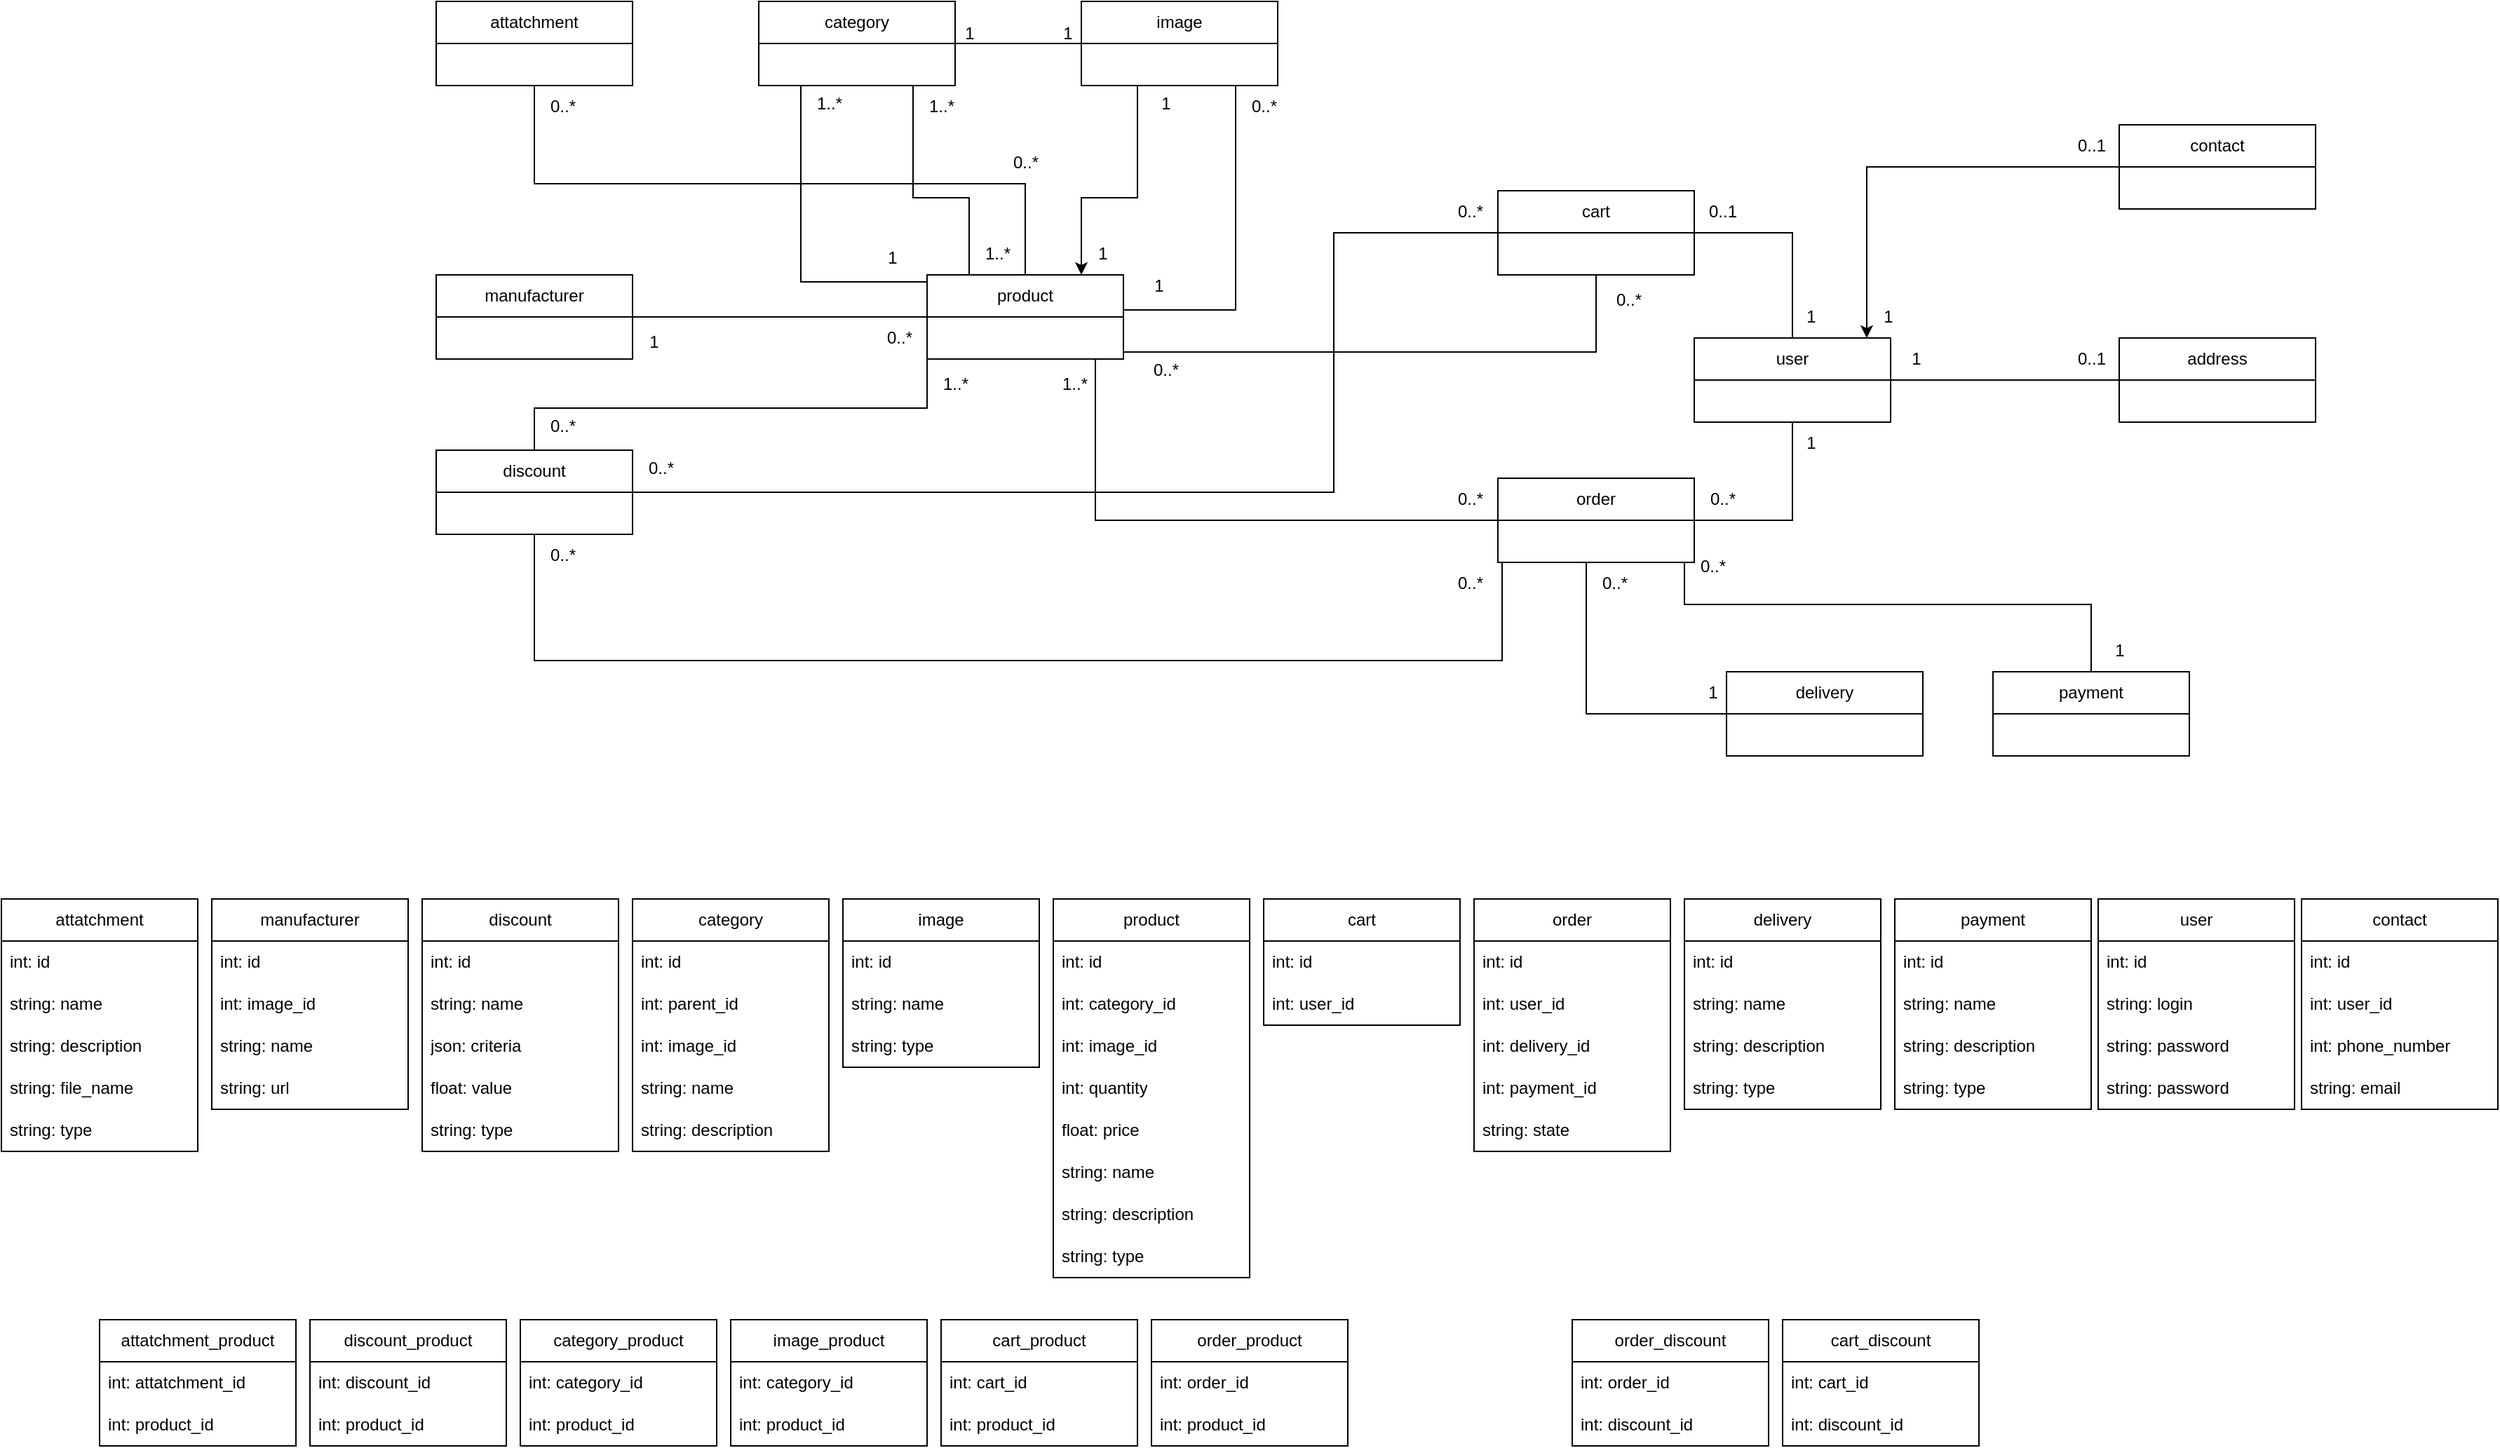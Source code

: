 <mxfile version="24.0.4" type="device">
  <diagram name="Strona-1" id="2rDyif7kh0O89ZPqOWug">
    <mxGraphModel dx="2261" dy="746" grid="1" gridSize="10" guides="1" tooltips="1" connect="1" arrows="1" fold="1" page="1" pageScale="1" pageWidth="827" pageHeight="1169" math="0" shadow="0">
      <root>
        <mxCell id="0" />
        <mxCell id="1" parent="0" />
        <mxCell id="3zaaYqfsOkVV8mcNqWVF-64" style="edgeStyle=orthogonalEdgeStyle;rounded=0;orthogonalLoop=1;jettySize=auto;html=1;endArrow=none;endFill=0;" parent="1" source="Tz7ebx2pqh4jXq6DXC5O-2" target="3zaaYqfsOkVV8mcNqWVF-36" edge="1">
          <mxGeometry relative="1" as="geometry">
            <Array as="points">
              <mxPoint x="617" y="310" />
            </Array>
          </mxGeometry>
        </mxCell>
        <mxCell id="3zaaYqfsOkVV8mcNqWVF-65" style="edgeStyle=orthogonalEdgeStyle;rounded=0;orthogonalLoop=1;jettySize=auto;html=1;endArrow=none;endFill=0;" parent="1" source="Tz7ebx2pqh4jXq6DXC5O-2" target="3zaaYqfsOkVV8mcNqWVF-43" edge="1">
          <mxGeometry relative="1" as="geometry">
            <Array as="points">
              <mxPoint x="260" y="430" />
            </Array>
          </mxGeometry>
        </mxCell>
        <mxCell id="3zaaYqfsOkVV8mcNqWVF-183" style="edgeStyle=orthogonalEdgeStyle;rounded=0;orthogonalLoop=1;jettySize=auto;html=1;endArrow=none;endFill=0;" parent="1" source="Tz7ebx2pqh4jXq6DXC5O-2" target="3zaaYqfsOkVV8mcNqWVF-182" edge="1">
          <mxGeometry relative="1" as="geometry">
            <Array as="points">
              <mxPoint x="210" y="190" />
              <mxPoint x="-140" y="190" />
            </Array>
          </mxGeometry>
        </mxCell>
        <mxCell id="Tz7ebx2pqh4jXq6DXC5O-2" value="product" style="swimlane;fontStyle=0;childLayout=stackLayout;horizontal=1;startSize=30;horizontalStack=0;resizeParent=1;resizeParentMax=0;resizeLast=0;collapsible=1;marginBottom=0;whiteSpace=wrap;html=1;" parent="1" vertex="1">
          <mxGeometry x="140" y="255" width="140" height="60" as="geometry" />
        </mxCell>
        <mxCell id="3zaaYqfsOkVV8mcNqWVF-31" value="user" style="swimlane;fontStyle=0;childLayout=stackLayout;horizontal=1;startSize=30;horizontalStack=0;resizeParent=1;resizeParentMax=0;resizeLast=0;collapsible=1;marginBottom=0;whiteSpace=wrap;html=1;" parent="1" vertex="1">
          <mxGeometry x="687" y="300" width="140" height="60" as="geometry" />
        </mxCell>
        <mxCell id="3zaaYqfsOkVV8mcNqWVF-59" style="edgeStyle=orthogonalEdgeStyle;rounded=0;orthogonalLoop=1;jettySize=auto;html=1;endArrow=none;endFill=0;" parent="1" source="3zaaYqfsOkVV8mcNqWVF-36" target="3zaaYqfsOkVV8mcNqWVF-31" edge="1">
          <mxGeometry relative="1" as="geometry">
            <Array as="points">
              <mxPoint x="757" y="225" />
            </Array>
          </mxGeometry>
        </mxCell>
        <mxCell id="3zaaYqfsOkVV8mcNqWVF-36" value="cart" style="swimlane;fontStyle=0;childLayout=stackLayout;horizontal=1;startSize=30;horizontalStack=0;resizeParent=1;resizeParentMax=0;resizeLast=0;collapsible=1;marginBottom=0;whiteSpace=wrap;html=1;" parent="1" vertex="1">
          <mxGeometry x="547" y="195" width="140" height="60" as="geometry" />
        </mxCell>
        <mxCell id="3zaaYqfsOkVV8mcNqWVF-60" style="edgeStyle=orthogonalEdgeStyle;rounded=0;orthogonalLoop=1;jettySize=auto;html=1;endArrow=none;endFill=0;" parent="1" source="3zaaYqfsOkVV8mcNqWVF-43" target="3zaaYqfsOkVV8mcNqWVF-31" edge="1">
          <mxGeometry relative="1" as="geometry">
            <Array as="points">
              <mxPoint x="757" y="430" />
            </Array>
          </mxGeometry>
        </mxCell>
        <mxCell id="3zaaYqfsOkVV8mcNqWVF-43" value="order" style="swimlane;fontStyle=0;childLayout=stackLayout;horizontal=1;startSize=30;horizontalStack=0;resizeParent=1;resizeParentMax=0;resizeLast=0;collapsible=1;marginBottom=0;whiteSpace=wrap;html=1;" parent="1" vertex="1">
          <mxGeometry x="547" y="400" width="140" height="60" as="geometry" />
        </mxCell>
        <mxCell id="3zaaYqfsOkVV8mcNqWVF-66" style="edgeStyle=orthogonalEdgeStyle;rounded=0;orthogonalLoop=1;jettySize=auto;html=1;startArrow=none;startFill=0;endArrow=none;endFill=0;" parent="1" edge="1">
          <mxGeometry relative="1" as="geometry">
            <mxPoint x="-140" y="380" as="sourcePoint" />
            <mxPoint x="140" y="315" as="targetPoint" />
            <Array as="points">
              <mxPoint x="-140" y="350" />
              <mxPoint x="140" y="350" />
            </Array>
          </mxGeometry>
        </mxCell>
        <mxCell id="Q-C9CF4PD0qFSUP34WsB-64" style="edgeStyle=orthogonalEdgeStyle;rounded=0;orthogonalLoop=1;jettySize=auto;html=1;endArrow=none;endFill=0;" edge="1" parent="1" source="3zaaYqfsOkVV8mcNqWVF-45" target="3zaaYqfsOkVV8mcNqWVF-36">
          <mxGeometry relative="1" as="geometry">
            <Array as="points">
              <mxPoint x="430" y="410" />
              <mxPoint x="430" y="225" />
            </Array>
          </mxGeometry>
        </mxCell>
        <mxCell id="Q-C9CF4PD0qFSUP34WsB-65" style="edgeStyle=orthogonalEdgeStyle;rounded=0;orthogonalLoop=1;jettySize=auto;html=1;endArrow=none;endFill=0;" edge="1" parent="1" source="3zaaYqfsOkVV8mcNqWVF-45" target="3zaaYqfsOkVV8mcNqWVF-43">
          <mxGeometry relative="1" as="geometry">
            <Array as="points">
              <mxPoint x="-140" y="530" />
              <mxPoint x="550" y="530" />
            </Array>
          </mxGeometry>
        </mxCell>
        <mxCell id="3zaaYqfsOkVV8mcNqWVF-45" value="discount" style="swimlane;fontStyle=0;childLayout=stackLayout;horizontal=1;startSize=30;horizontalStack=0;resizeParent=1;resizeParentMax=0;resizeLast=0;collapsible=1;marginBottom=0;whiteSpace=wrap;html=1;" parent="1" vertex="1">
          <mxGeometry x="-210" y="380" width="140" height="60" as="geometry" />
        </mxCell>
        <mxCell id="3zaaYqfsOkVV8mcNqWVF-61" style="edgeStyle=orthogonalEdgeStyle;rounded=0;orthogonalLoop=1;jettySize=auto;html=1;endArrow=none;endFill=0;" parent="1" source="3zaaYqfsOkVV8mcNqWVF-47" target="Tz7ebx2pqh4jXq6DXC5O-2" edge="1">
          <mxGeometry relative="1" as="geometry">
            <Array as="points">
              <mxPoint x="130" y="200" />
              <mxPoint x="170" y="200" />
            </Array>
          </mxGeometry>
        </mxCell>
        <mxCell id="3zaaYqfsOkVV8mcNqWVF-82" style="edgeStyle=orthogonalEdgeStyle;rounded=0;orthogonalLoop=1;jettySize=auto;html=1;endArrow=none;endFill=0;" parent="1" source="3zaaYqfsOkVV8mcNqWVF-47" target="Tz7ebx2pqh4jXq6DXC5O-2" edge="1">
          <mxGeometry relative="1" as="geometry">
            <Array as="points">
              <mxPoint x="50" y="260" />
            </Array>
          </mxGeometry>
        </mxCell>
        <mxCell id="3zaaYqfsOkVV8mcNqWVF-47" value="category" style="swimlane;fontStyle=0;childLayout=stackLayout;horizontal=1;startSize=30;horizontalStack=0;resizeParent=1;resizeParentMax=0;resizeLast=0;collapsible=1;marginBottom=0;whiteSpace=wrap;html=1;" parent="1" vertex="1">
          <mxGeometry x="20" y="60" width="140" height="60" as="geometry" />
        </mxCell>
        <mxCell id="3zaaYqfsOkVV8mcNqWVF-62" style="edgeStyle=orthogonalEdgeStyle;rounded=0;orthogonalLoop=1;jettySize=auto;html=1;endArrow=none;endFill=0;" parent="1" source="3zaaYqfsOkVV8mcNqWVF-49" target="3zaaYqfsOkVV8mcNqWVF-47" edge="1">
          <mxGeometry relative="1" as="geometry" />
        </mxCell>
        <mxCell id="3zaaYqfsOkVV8mcNqWVF-63" style="edgeStyle=orthogonalEdgeStyle;rounded=0;orthogonalLoop=1;jettySize=auto;html=1;endArrow=none;endFill=0;" parent="1" source="3zaaYqfsOkVV8mcNqWVF-49" target="Tz7ebx2pqh4jXq6DXC5O-2" edge="1">
          <mxGeometry relative="1" as="geometry">
            <Array as="points">
              <mxPoint x="360" y="280" />
            </Array>
          </mxGeometry>
        </mxCell>
        <mxCell id="3zaaYqfsOkVV8mcNqWVF-86" style="edgeStyle=orthogonalEdgeStyle;rounded=0;orthogonalLoop=1;jettySize=auto;html=1;" parent="1" source="3zaaYqfsOkVV8mcNqWVF-49" target="Tz7ebx2pqh4jXq6DXC5O-2" edge="1">
          <mxGeometry relative="1" as="geometry">
            <Array as="points">
              <mxPoint x="290" y="200" />
              <mxPoint x="250" y="200" />
            </Array>
          </mxGeometry>
        </mxCell>
        <mxCell id="3zaaYqfsOkVV8mcNqWVF-49" value="image" style="swimlane;fontStyle=0;childLayout=stackLayout;horizontal=1;startSize=30;horizontalStack=0;resizeParent=1;resizeParentMax=0;resizeLast=0;collapsible=1;marginBottom=0;whiteSpace=wrap;html=1;" parent="1" vertex="1">
          <mxGeometry x="250" y="60" width="140" height="60" as="geometry" />
        </mxCell>
        <mxCell id="3zaaYqfsOkVV8mcNqWVF-67" value="1" style="text;html=1;align=center;verticalAlign=middle;resizable=0;points=[];autosize=1;strokeColor=none;fillColor=none;" parent="1" vertex="1">
          <mxGeometry x="225" y="68" width="30" height="30" as="geometry" />
        </mxCell>
        <mxCell id="3zaaYqfsOkVV8mcNqWVF-68" value="1" style="text;html=1;align=center;verticalAlign=middle;resizable=0;points=[];autosize=1;strokeColor=none;fillColor=none;" parent="1" vertex="1">
          <mxGeometry x="155" y="68" width="30" height="30" as="geometry" />
        </mxCell>
        <mxCell id="3zaaYqfsOkVV8mcNqWVF-69" value="1..*" style="text;html=1;align=center;verticalAlign=middle;resizable=0;points=[];autosize=1;strokeColor=none;fillColor=none;" parent="1" vertex="1">
          <mxGeometry x="130" y="120" width="40" height="30" as="geometry" />
        </mxCell>
        <mxCell id="3zaaYqfsOkVV8mcNqWVF-71" value="0..*" style="text;html=1;align=center;verticalAlign=middle;resizable=0;points=[];autosize=1;strokeColor=none;fillColor=none;" parent="1" vertex="1">
          <mxGeometry x="360" y="120" width="40" height="30" as="geometry" />
        </mxCell>
        <mxCell id="3zaaYqfsOkVV8mcNqWVF-73" value="0..*" style="text;html=1;align=center;verticalAlign=middle;resizable=0;points=[];autosize=1;strokeColor=none;fillColor=none;" parent="1" vertex="1">
          <mxGeometry x="-140" y="348" width="40" height="30" as="geometry" />
        </mxCell>
        <mxCell id="3zaaYqfsOkVV8mcNqWVF-75" value="0..1" style="text;html=1;align=center;verticalAlign=middle;resizable=0;points=[];autosize=1;strokeColor=none;fillColor=none;" parent="1" vertex="1">
          <mxGeometry x="687" y="195" width="40" height="30" as="geometry" />
        </mxCell>
        <mxCell id="3zaaYqfsOkVV8mcNqWVF-76" value="1" style="text;html=1;align=center;verticalAlign=middle;resizable=0;points=[];autosize=1;strokeColor=none;fillColor=none;" parent="1" vertex="1">
          <mxGeometry x="755" y="270" width="30" height="30" as="geometry" />
        </mxCell>
        <mxCell id="3zaaYqfsOkVV8mcNqWVF-77" value="0..*" style="text;html=1;align=center;verticalAlign=middle;resizable=0;points=[];autosize=1;strokeColor=none;fillColor=none;" parent="1" vertex="1">
          <mxGeometry x="687" y="400" width="40" height="30" as="geometry" />
        </mxCell>
        <mxCell id="3zaaYqfsOkVV8mcNqWVF-78" value="1" style="text;html=1;align=center;verticalAlign=middle;resizable=0;points=[];autosize=1;strokeColor=none;fillColor=none;" parent="1" vertex="1">
          <mxGeometry x="755" y="360" width="30" height="30" as="geometry" />
        </mxCell>
        <mxCell id="3zaaYqfsOkVV8mcNqWVF-80" value="1..*" style="text;html=1;align=center;verticalAlign=middle;resizable=0;points=[];autosize=1;strokeColor=none;fillColor=none;" parent="1" vertex="1">
          <mxGeometry x="140" y="318" width="40" height="30" as="geometry" />
        </mxCell>
        <mxCell id="3zaaYqfsOkVV8mcNqWVF-83" value="1..*" style="text;html=1;align=center;verticalAlign=middle;resizable=0;points=[];autosize=1;strokeColor=none;fillColor=none;" parent="1" vertex="1">
          <mxGeometry x="170" y="225" width="40" height="30" as="geometry" />
        </mxCell>
        <mxCell id="3zaaYqfsOkVV8mcNqWVF-84" value="1..*" style="text;html=1;align=center;verticalAlign=middle;resizable=0;points=[];autosize=1;strokeColor=none;fillColor=none;" parent="1" vertex="1">
          <mxGeometry x="50" y="118" width="40" height="30" as="geometry" />
        </mxCell>
        <mxCell id="3zaaYqfsOkVV8mcNqWVF-85" value="1" style="text;html=1;align=center;verticalAlign=middle;resizable=0;points=[];autosize=1;strokeColor=none;fillColor=none;" parent="1" vertex="1">
          <mxGeometry x="100" y="228" width="30" height="30" as="geometry" />
        </mxCell>
        <mxCell id="3zaaYqfsOkVV8mcNqWVF-87" value="1" style="text;html=1;align=center;verticalAlign=middle;resizable=0;points=[];autosize=1;strokeColor=none;fillColor=none;" parent="1" vertex="1">
          <mxGeometry x="250" y="225" width="30" height="30" as="geometry" />
        </mxCell>
        <mxCell id="3zaaYqfsOkVV8mcNqWVF-88" value="1" style="text;html=1;align=center;verticalAlign=middle;resizable=0;points=[];autosize=1;strokeColor=none;fillColor=none;" parent="1" vertex="1">
          <mxGeometry x="295" y="118" width="30" height="30" as="geometry" />
        </mxCell>
        <mxCell id="3zaaYqfsOkVV8mcNqWVF-89" value="1" style="text;html=1;align=center;verticalAlign=middle;resizable=0;points=[];autosize=1;strokeColor=none;fillColor=none;" parent="1" vertex="1">
          <mxGeometry x="290" y="248" width="30" height="30" as="geometry" />
        </mxCell>
        <mxCell id="3zaaYqfsOkVV8mcNqWVF-95" style="edgeStyle=orthogonalEdgeStyle;rounded=0;orthogonalLoop=1;jettySize=auto;html=1;endArrow=none;endFill=0;" parent="1" source="3zaaYqfsOkVV8mcNqWVF-94" target="Tz7ebx2pqh4jXq6DXC5O-2" edge="1">
          <mxGeometry relative="1" as="geometry" />
        </mxCell>
        <mxCell id="3zaaYqfsOkVV8mcNqWVF-94" value="manufacturer" style="swimlane;fontStyle=0;childLayout=stackLayout;horizontal=1;startSize=30;horizontalStack=0;resizeParent=1;resizeParentMax=0;resizeLast=0;collapsible=1;marginBottom=0;whiteSpace=wrap;html=1;" parent="1" vertex="1">
          <mxGeometry x="-210" y="255" width="140" height="60" as="geometry" />
        </mxCell>
        <mxCell id="3zaaYqfsOkVV8mcNqWVF-96" value="1" style="text;html=1;align=center;verticalAlign=middle;resizable=0;points=[];autosize=1;strokeColor=none;fillColor=none;" parent="1" vertex="1">
          <mxGeometry x="-70" y="288" width="30" height="30" as="geometry" />
        </mxCell>
        <mxCell id="3zaaYqfsOkVV8mcNqWVF-97" value="0..*" style="text;html=1;align=center;verticalAlign=middle;resizable=0;points=[];autosize=1;strokeColor=none;fillColor=none;" parent="1" vertex="1">
          <mxGeometry x="100" y="285" width="40" height="30" as="geometry" />
        </mxCell>
        <mxCell id="3zaaYqfsOkVV8mcNqWVF-100" style="edgeStyle=orthogonalEdgeStyle;rounded=0;orthogonalLoop=1;jettySize=auto;html=1;endArrow=none;endFill=0;" parent="1" source="3zaaYqfsOkVV8mcNqWVF-99" target="3zaaYqfsOkVV8mcNqWVF-31" edge="1">
          <mxGeometry relative="1" as="geometry" />
        </mxCell>
        <mxCell id="3zaaYqfsOkVV8mcNqWVF-99" value="address" style="swimlane;fontStyle=0;childLayout=stackLayout;horizontal=1;startSize=30;horizontalStack=0;resizeParent=1;resizeParentMax=0;resizeLast=0;collapsible=1;marginBottom=0;whiteSpace=wrap;html=1;" parent="1" vertex="1">
          <mxGeometry x="990" y="300" width="140" height="60" as="geometry" />
        </mxCell>
        <mxCell id="3zaaYqfsOkVV8mcNqWVF-101" value="1" style="text;html=1;align=center;verticalAlign=middle;resizable=0;points=[];autosize=1;strokeColor=none;fillColor=none;" parent="1" vertex="1">
          <mxGeometry x="830" y="300" width="30" height="30" as="geometry" />
        </mxCell>
        <mxCell id="3zaaYqfsOkVV8mcNqWVF-102" value="0..1" style="text;html=1;align=center;verticalAlign=middle;resizable=0;points=[];autosize=1;strokeColor=none;fillColor=none;" parent="1" vertex="1">
          <mxGeometry x="950" y="300" width="40" height="30" as="geometry" />
        </mxCell>
        <mxCell id="3zaaYqfsOkVV8mcNqWVF-103" value="1..*" style="text;html=1;align=center;verticalAlign=middle;resizable=0;points=[];autosize=1;strokeColor=none;fillColor=none;" parent="1" vertex="1">
          <mxGeometry x="225" y="318" width="40" height="30" as="geometry" />
        </mxCell>
        <mxCell id="3zaaYqfsOkVV8mcNqWVF-104" value="0..*" style="text;html=1;align=center;verticalAlign=middle;resizable=0;points=[];autosize=1;strokeColor=none;fillColor=none;" parent="1" vertex="1">
          <mxGeometry x="507" y="400" width="40" height="30" as="geometry" />
        </mxCell>
        <mxCell id="3zaaYqfsOkVV8mcNqWVF-105" value="0..*" style="text;html=1;align=center;verticalAlign=middle;resizable=0;points=[];autosize=1;strokeColor=none;fillColor=none;" parent="1" vertex="1">
          <mxGeometry x="620" y="258" width="40" height="30" as="geometry" />
        </mxCell>
        <mxCell id="3zaaYqfsOkVV8mcNqWVF-106" value="0..*" style="text;html=1;align=center;verticalAlign=middle;resizable=0;points=[];autosize=1;strokeColor=none;fillColor=none;" parent="1" vertex="1">
          <mxGeometry x="290" y="308" width="40" height="30" as="geometry" />
        </mxCell>
        <mxCell id="3zaaYqfsOkVV8mcNqWVF-109" style="edgeStyle=orthogonalEdgeStyle;rounded=0;orthogonalLoop=1;jettySize=auto;html=1;" parent="1" source="3zaaYqfsOkVV8mcNqWVF-108" target="3zaaYqfsOkVV8mcNqWVF-31" edge="1">
          <mxGeometry relative="1" as="geometry">
            <Array as="points">
              <mxPoint x="810" y="178" />
            </Array>
          </mxGeometry>
        </mxCell>
        <mxCell id="3zaaYqfsOkVV8mcNqWVF-108" value="contact" style="swimlane;fontStyle=0;childLayout=stackLayout;horizontal=1;startSize=30;horizontalStack=0;resizeParent=1;resizeParentMax=0;resizeLast=0;collapsible=1;marginBottom=0;whiteSpace=wrap;html=1;" parent="1" vertex="1">
          <mxGeometry x="990" y="148" width="140" height="60" as="geometry" />
        </mxCell>
        <mxCell id="3zaaYqfsOkVV8mcNqWVF-110" value="0..1" style="text;html=1;align=center;verticalAlign=middle;resizable=0;points=[];autosize=1;strokeColor=none;fillColor=none;" parent="1" vertex="1">
          <mxGeometry x="950" y="148" width="40" height="30" as="geometry" />
        </mxCell>
        <mxCell id="3zaaYqfsOkVV8mcNqWVF-111" value="1" style="text;html=1;align=center;verticalAlign=middle;resizable=0;points=[];autosize=1;strokeColor=none;fillColor=none;" parent="1" vertex="1">
          <mxGeometry x="810" y="270" width="30" height="30" as="geometry" />
        </mxCell>
        <mxCell id="3zaaYqfsOkVV8mcNqWVF-131" value="discount" style="swimlane;fontStyle=0;childLayout=stackLayout;horizontal=1;startSize=30;horizontalStack=0;resizeParent=1;resizeParentMax=0;resizeLast=0;collapsible=1;marginBottom=0;whiteSpace=wrap;html=1;" parent="1" vertex="1">
          <mxGeometry x="-220" y="700" width="140" height="180" as="geometry" />
        </mxCell>
        <mxCell id="3zaaYqfsOkVV8mcNqWVF-128" value="int: id" style="text;strokeColor=none;fillColor=none;align=left;verticalAlign=middle;spacingLeft=4;spacingRight=4;overflow=hidden;points=[[0,0.5],[1,0.5]];portConstraint=eastwest;rotatable=0;whiteSpace=wrap;html=1;" parent="3zaaYqfsOkVV8mcNqWVF-131" vertex="1">
          <mxGeometry y="30" width="140" height="30" as="geometry" />
        </mxCell>
        <mxCell id="3zaaYqfsOkVV8mcNqWVF-129" value="string: name" style="text;strokeColor=none;fillColor=none;align=left;verticalAlign=middle;spacingLeft=4;spacingRight=4;overflow=hidden;points=[[0,0.5],[1,0.5]];portConstraint=eastwest;rotatable=0;whiteSpace=wrap;html=1;" parent="3zaaYqfsOkVV8mcNqWVF-131" vertex="1">
          <mxGeometry y="60" width="140" height="30" as="geometry" />
        </mxCell>
        <mxCell id="3zaaYqfsOkVV8mcNqWVF-133" value="json: criteria" style="text;strokeColor=none;fillColor=none;align=left;verticalAlign=middle;spacingLeft=4;spacingRight=4;overflow=hidden;points=[[0,0.5],[1,0.5]];portConstraint=eastwest;rotatable=0;whiteSpace=wrap;html=1;" parent="3zaaYqfsOkVV8mcNqWVF-131" vertex="1">
          <mxGeometry y="90" width="140" height="30" as="geometry" />
        </mxCell>
        <mxCell id="3zaaYqfsOkVV8mcNqWVF-134" value="float: value" style="text;strokeColor=none;fillColor=none;align=left;verticalAlign=middle;spacingLeft=4;spacingRight=4;overflow=hidden;points=[[0,0.5],[1,0.5]];portConstraint=eastwest;rotatable=0;whiteSpace=wrap;html=1;" parent="3zaaYqfsOkVV8mcNqWVF-131" vertex="1">
          <mxGeometry y="120" width="140" height="30" as="geometry" />
        </mxCell>
        <mxCell id="3zaaYqfsOkVV8mcNqWVF-132" value="string: type" style="text;strokeColor=none;fillColor=none;align=left;verticalAlign=middle;spacingLeft=4;spacingRight=4;overflow=hidden;points=[[0,0.5],[1,0.5]];portConstraint=eastwest;rotatable=0;whiteSpace=wrap;html=1;" parent="3zaaYqfsOkVV8mcNqWVF-131" vertex="1">
          <mxGeometry y="150" width="140" height="30" as="geometry" />
        </mxCell>
        <mxCell id="3zaaYqfsOkVV8mcNqWVF-135" value="manufacturer" style="swimlane;fontStyle=0;childLayout=stackLayout;horizontal=1;startSize=30;horizontalStack=0;resizeParent=1;resizeParentMax=0;resizeLast=0;collapsible=1;marginBottom=0;whiteSpace=wrap;html=1;" parent="1" vertex="1">
          <mxGeometry x="-370" y="700" width="140" height="150" as="geometry" />
        </mxCell>
        <mxCell id="3zaaYqfsOkVV8mcNqWVF-136" value="int: id" style="text;strokeColor=none;fillColor=none;align=left;verticalAlign=middle;spacingLeft=4;spacingRight=4;overflow=hidden;points=[[0,0.5],[1,0.5]];portConstraint=eastwest;rotatable=0;whiteSpace=wrap;html=1;" parent="3zaaYqfsOkVV8mcNqWVF-135" vertex="1">
          <mxGeometry y="30" width="140" height="30" as="geometry" />
        </mxCell>
        <mxCell id="3zaaYqfsOkVV8mcNqWVF-138" value="int: image_id" style="text;strokeColor=none;fillColor=none;align=left;verticalAlign=middle;spacingLeft=4;spacingRight=4;overflow=hidden;points=[[0,0.5],[1,0.5]];portConstraint=eastwest;rotatable=0;whiteSpace=wrap;html=1;" parent="3zaaYqfsOkVV8mcNqWVF-135" vertex="1">
          <mxGeometry y="60" width="140" height="30" as="geometry" />
        </mxCell>
        <mxCell id="3zaaYqfsOkVV8mcNqWVF-137" value="string: name" style="text;strokeColor=none;fillColor=none;align=left;verticalAlign=middle;spacingLeft=4;spacingRight=4;overflow=hidden;points=[[0,0.5],[1,0.5]];portConstraint=eastwest;rotatable=0;whiteSpace=wrap;html=1;" parent="3zaaYqfsOkVV8mcNqWVF-135" vertex="1">
          <mxGeometry y="90" width="140" height="30" as="geometry" />
        </mxCell>
        <mxCell id="3zaaYqfsOkVV8mcNqWVF-139" value="string: url" style="text;strokeColor=none;fillColor=none;align=left;verticalAlign=middle;spacingLeft=4;spacingRight=4;overflow=hidden;points=[[0,0.5],[1,0.5]];portConstraint=eastwest;rotatable=0;whiteSpace=wrap;html=1;" parent="3zaaYqfsOkVV8mcNqWVF-135" vertex="1">
          <mxGeometry y="120" width="140" height="30" as="geometry" />
        </mxCell>
        <mxCell id="3zaaYqfsOkVV8mcNqWVF-140" value="category" style="swimlane;fontStyle=0;childLayout=stackLayout;horizontal=1;startSize=30;horizontalStack=0;resizeParent=1;resizeParentMax=0;resizeLast=0;collapsible=1;marginBottom=0;whiteSpace=wrap;html=1;" parent="1" vertex="1">
          <mxGeometry x="-70" y="700" width="140" height="180" as="geometry" />
        </mxCell>
        <mxCell id="3zaaYqfsOkVV8mcNqWVF-142" value="int: id" style="text;strokeColor=none;fillColor=none;align=left;verticalAlign=middle;spacingLeft=4;spacingRight=4;overflow=hidden;points=[[0,0.5],[1,0.5]];portConstraint=eastwest;rotatable=0;whiteSpace=wrap;html=1;" parent="3zaaYqfsOkVV8mcNqWVF-140" vertex="1">
          <mxGeometry y="30" width="140" height="30" as="geometry" />
        </mxCell>
        <mxCell id="Q-C9CF4PD0qFSUP34WsB-1" value="int: parent_id" style="text;strokeColor=none;fillColor=none;align=left;verticalAlign=middle;spacingLeft=4;spacingRight=4;overflow=hidden;points=[[0,0.5],[1,0.5]];portConstraint=eastwest;rotatable=0;whiteSpace=wrap;html=1;" vertex="1" parent="3zaaYqfsOkVV8mcNqWVF-140">
          <mxGeometry y="60" width="140" height="30" as="geometry" />
        </mxCell>
        <mxCell id="3zaaYqfsOkVV8mcNqWVF-145" value="int: image_id" style="text;strokeColor=none;fillColor=none;align=left;verticalAlign=middle;spacingLeft=4;spacingRight=4;overflow=hidden;points=[[0,0.5],[1,0.5]];portConstraint=eastwest;rotatable=0;whiteSpace=wrap;html=1;" parent="3zaaYqfsOkVV8mcNqWVF-140" vertex="1">
          <mxGeometry y="90" width="140" height="30" as="geometry" />
        </mxCell>
        <mxCell id="3zaaYqfsOkVV8mcNqWVF-143" value="string: name" style="text;strokeColor=none;fillColor=none;align=left;verticalAlign=middle;spacingLeft=4;spacingRight=4;overflow=hidden;points=[[0,0.5],[1,0.5]];portConstraint=eastwest;rotatable=0;whiteSpace=wrap;html=1;" parent="3zaaYqfsOkVV8mcNqWVF-140" vertex="1">
          <mxGeometry y="120" width="140" height="30" as="geometry" />
        </mxCell>
        <mxCell id="3zaaYqfsOkVV8mcNqWVF-144" value="string: description" style="text;strokeColor=none;fillColor=none;align=left;verticalAlign=middle;spacingLeft=4;spacingRight=4;overflow=hidden;points=[[0,0.5],[1,0.5]];portConstraint=eastwest;rotatable=0;whiteSpace=wrap;html=1;" parent="3zaaYqfsOkVV8mcNqWVF-140" vertex="1">
          <mxGeometry y="150" width="140" height="30" as="geometry" />
        </mxCell>
        <mxCell id="3zaaYqfsOkVV8mcNqWVF-146" value="image" style="swimlane;fontStyle=0;childLayout=stackLayout;horizontal=1;startSize=30;horizontalStack=0;resizeParent=1;resizeParentMax=0;resizeLast=0;collapsible=1;marginBottom=0;whiteSpace=wrap;html=1;" parent="1" vertex="1">
          <mxGeometry x="80" y="700" width="140" height="120" as="geometry" />
        </mxCell>
        <mxCell id="3zaaYqfsOkVV8mcNqWVF-148" value="int: id" style="text;strokeColor=none;fillColor=none;align=left;verticalAlign=middle;spacingLeft=4;spacingRight=4;overflow=hidden;points=[[0,0.5],[1,0.5]];portConstraint=eastwest;rotatable=0;whiteSpace=wrap;html=1;" parent="3zaaYqfsOkVV8mcNqWVF-146" vertex="1">
          <mxGeometry y="30" width="140" height="30" as="geometry" />
        </mxCell>
        <mxCell id="3zaaYqfsOkVV8mcNqWVF-151" value="string: name" style="text;strokeColor=none;fillColor=none;align=left;verticalAlign=middle;spacingLeft=4;spacingRight=4;overflow=hidden;points=[[0,0.5],[1,0.5]];portConstraint=eastwest;rotatable=0;whiteSpace=wrap;html=1;" parent="3zaaYqfsOkVV8mcNqWVF-146" vertex="1">
          <mxGeometry y="60" width="140" height="30" as="geometry" />
        </mxCell>
        <mxCell id="3zaaYqfsOkVV8mcNqWVF-149" value="string: type" style="text;strokeColor=none;fillColor=none;align=left;verticalAlign=middle;spacingLeft=4;spacingRight=4;overflow=hidden;points=[[0,0.5],[1,0.5]];portConstraint=eastwest;rotatable=0;whiteSpace=wrap;html=1;" parent="3zaaYqfsOkVV8mcNqWVF-146" vertex="1">
          <mxGeometry y="90" width="140" height="30" as="geometry" />
        </mxCell>
        <mxCell id="3zaaYqfsOkVV8mcNqWVF-154" value="product" style="swimlane;fontStyle=0;childLayout=stackLayout;horizontal=1;startSize=30;horizontalStack=0;resizeParent=1;resizeParentMax=0;resizeLast=0;collapsible=1;marginBottom=0;whiteSpace=wrap;html=1;" parent="1" vertex="1">
          <mxGeometry x="230" y="700" width="140" height="270" as="geometry" />
        </mxCell>
        <mxCell id="3zaaYqfsOkVV8mcNqWVF-155" value="int: id" style="text;strokeColor=none;fillColor=none;align=left;verticalAlign=middle;spacingLeft=4;spacingRight=4;overflow=hidden;points=[[0,0.5],[1,0.5]];portConstraint=eastwest;rotatable=0;whiteSpace=wrap;html=1;" parent="3zaaYqfsOkVV8mcNqWVF-154" vertex="1">
          <mxGeometry y="30" width="140" height="30" as="geometry" />
        </mxCell>
        <mxCell id="3zaaYqfsOkVV8mcNqWVF-163" value="int: category_id" style="text;strokeColor=none;fillColor=none;align=left;verticalAlign=middle;spacingLeft=4;spacingRight=4;overflow=hidden;points=[[0,0.5],[1,0.5]];portConstraint=eastwest;rotatable=0;whiteSpace=wrap;html=1;" parent="3zaaYqfsOkVV8mcNqWVF-154" vertex="1">
          <mxGeometry y="60" width="140" height="30" as="geometry" />
        </mxCell>
        <mxCell id="3zaaYqfsOkVV8mcNqWVF-222" value="int: image_id" style="text;strokeColor=none;fillColor=none;align=left;verticalAlign=middle;spacingLeft=4;spacingRight=4;overflow=hidden;points=[[0,0.5],[1,0.5]];portConstraint=eastwest;rotatable=0;whiteSpace=wrap;html=1;" parent="3zaaYqfsOkVV8mcNqWVF-154" vertex="1">
          <mxGeometry y="90" width="140" height="30" as="geometry" />
        </mxCell>
        <mxCell id="Q-C9CF4PD0qFSUP34WsB-59" value="int: quantity" style="text;strokeColor=none;fillColor=none;align=left;verticalAlign=middle;spacingLeft=4;spacingRight=4;overflow=hidden;points=[[0,0.5],[1,0.5]];portConstraint=eastwest;rotatable=0;whiteSpace=wrap;html=1;" vertex="1" parent="3zaaYqfsOkVV8mcNqWVF-154">
          <mxGeometry y="120" width="140" height="30" as="geometry" />
        </mxCell>
        <mxCell id="Q-C9CF4PD0qFSUP34WsB-58" value="float: price" style="text;strokeColor=none;fillColor=none;align=left;verticalAlign=middle;spacingLeft=4;spacingRight=4;overflow=hidden;points=[[0,0.5],[1,0.5]];portConstraint=eastwest;rotatable=0;whiteSpace=wrap;html=1;" vertex="1" parent="3zaaYqfsOkVV8mcNqWVF-154">
          <mxGeometry y="150" width="140" height="30" as="geometry" />
        </mxCell>
        <mxCell id="3zaaYqfsOkVV8mcNqWVF-158" value="string: name" style="text;strokeColor=none;fillColor=none;align=left;verticalAlign=middle;spacingLeft=4;spacingRight=4;overflow=hidden;points=[[0,0.5],[1,0.5]];portConstraint=eastwest;rotatable=0;whiteSpace=wrap;html=1;" parent="3zaaYqfsOkVV8mcNqWVF-154" vertex="1">
          <mxGeometry y="180" width="140" height="30" as="geometry" />
        </mxCell>
        <mxCell id="3zaaYqfsOkVV8mcNqWVF-159" value="string: description" style="text;strokeColor=none;fillColor=none;align=left;verticalAlign=middle;spacingLeft=4;spacingRight=4;overflow=hidden;points=[[0,0.5],[1,0.5]];portConstraint=eastwest;rotatable=0;whiteSpace=wrap;html=1;" parent="3zaaYqfsOkVV8mcNqWVF-154" vertex="1">
          <mxGeometry y="210" width="140" height="30" as="geometry" />
        </mxCell>
        <mxCell id="Q-C9CF4PD0qFSUP34WsB-8" style="edgeStyle=orthogonalEdgeStyle;rounded=0;orthogonalLoop=1;jettySize=auto;html=1;exitX=1;exitY=0.5;exitDx=0;exitDy=0;" edge="1" parent="3zaaYqfsOkVV8mcNqWVF-154" source="3zaaYqfsOkVV8mcNqWVF-163" target="3zaaYqfsOkVV8mcNqWVF-163">
          <mxGeometry relative="1" as="geometry" />
        </mxCell>
        <mxCell id="3zaaYqfsOkVV8mcNqWVF-157" value="string: type" style="text;strokeColor=none;fillColor=none;align=left;verticalAlign=middle;spacingLeft=4;spacingRight=4;overflow=hidden;points=[[0,0.5],[1,0.5]];portConstraint=eastwest;rotatable=0;whiteSpace=wrap;html=1;" parent="3zaaYqfsOkVV8mcNqWVF-154" vertex="1">
          <mxGeometry y="240" width="140" height="30" as="geometry" />
        </mxCell>
        <mxCell id="3zaaYqfsOkVV8mcNqWVF-182" value="attatchment" style="swimlane;fontStyle=0;childLayout=stackLayout;horizontal=1;startSize=30;horizontalStack=0;resizeParent=1;resizeParentMax=0;resizeLast=0;collapsible=1;marginBottom=0;whiteSpace=wrap;html=1;" parent="1" vertex="1">
          <mxGeometry x="-210" y="60" width="140" height="60" as="geometry" />
        </mxCell>
        <mxCell id="3zaaYqfsOkVV8mcNqWVF-184" value="0..*" style="text;html=1;align=center;verticalAlign=middle;resizable=0;points=[];autosize=1;strokeColor=none;fillColor=none;" parent="1" vertex="1">
          <mxGeometry x="190" y="160" width="40" height="30" as="geometry" />
        </mxCell>
        <mxCell id="3zaaYqfsOkVV8mcNqWVF-185" value="0..*" style="text;html=1;align=center;verticalAlign=middle;resizable=0;points=[];autosize=1;strokeColor=none;fillColor=none;" parent="1" vertex="1">
          <mxGeometry x="-140" y="120" width="40" height="30" as="geometry" />
        </mxCell>
        <mxCell id="3zaaYqfsOkVV8mcNqWVF-191" style="edgeStyle=orthogonalEdgeStyle;rounded=0;orthogonalLoop=1;jettySize=auto;html=1;endArrow=none;endFill=0;" parent="1" source="3zaaYqfsOkVV8mcNqWVF-189" target="3zaaYqfsOkVV8mcNqWVF-43" edge="1">
          <mxGeometry relative="1" as="geometry">
            <Array as="points">
              <mxPoint x="610" y="568" />
            </Array>
          </mxGeometry>
        </mxCell>
        <mxCell id="3zaaYqfsOkVV8mcNqWVF-189" value="delivery" style="swimlane;fontStyle=0;childLayout=stackLayout;horizontal=1;startSize=30;horizontalStack=0;resizeParent=1;resizeParentMax=0;resizeLast=0;collapsible=1;marginBottom=0;whiteSpace=wrap;html=1;" parent="1" vertex="1">
          <mxGeometry x="710" y="538" width="140" height="60" as="geometry" />
        </mxCell>
        <mxCell id="3zaaYqfsOkVV8mcNqWVF-192" style="edgeStyle=orthogonalEdgeStyle;rounded=0;orthogonalLoop=1;jettySize=auto;html=1;endArrow=none;endFill=0;" parent="1" source="3zaaYqfsOkVV8mcNqWVF-190" target="3zaaYqfsOkVV8mcNqWVF-43" edge="1">
          <mxGeometry relative="1" as="geometry">
            <Array as="points">
              <mxPoint x="970" y="490" />
              <mxPoint x="680" y="490" />
            </Array>
          </mxGeometry>
        </mxCell>
        <mxCell id="3zaaYqfsOkVV8mcNqWVF-190" value="payment" style="swimlane;fontStyle=0;childLayout=stackLayout;horizontal=1;startSize=30;horizontalStack=0;resizeParent=1;resizeParentMax=0;resizeLast=0;collapsible=1;marginBottom=0;whiteSpace=wrap;html=1;" parent="1" vertex="1">
          <mxGeometry x="900" y="538" width="140" height="60" as="geometry" />
        </mxCell>
        <mxCell id="3zaaYqfsOkVV8mcNqWVF-193" value="0..*" style="text;html=1;align=center;verticalAlign=middle;resizable=0;points=[];autosize=1;strokeColor=none;fillColor=none;" parent="1" vertex="1">
          <mxGeometry x="610" y="460" width="40" height="30" as="geometry" />
        </mxCell>
        <mxCell id="3zaaYqfsOkVV8mcNqWVF-194" value="0..*" style="text;html=1;align=center;verticalAlign=middle;resizable=0;points=[];autosize=1;strokeColor=none;fillColor=none;" parent="1" vertex="1">
          <mxGeometry x="680" y="448" width="40" height="30" as="geometry" />
        </mxCell>
        <mxCell id="3zaaYqfsOkVV8mcNqWVF-195" value="1" style="text;html=1;align=center;verticalAlign=middle;resizable=0;points=[];autosize=1;strokeColor=none;fillColor=none;" parent="1" vertex="1">
          <mxGeometry x="685" y="538" width="30" height="30" as="geometry" />
        </mxCell>
        <mxCell id="3zaaYqfsOkVV8mcNqWVF-196" value="1" style="text;html=1;align=center;verticalAlign=middle;resizable=0;points=[];autosize=1;strokeColor=none;fillColor=none;" parent="1" vertex="1">
          <mxGeometry x="975" y="508" width="30" height="30" as="geometry" />
        </mxCell>
        <mxCell id="Q-C9CF4PD0qFSUP34WsB-2" value="attatchment" style="swimlane;fontStyle=0;childLayout=stackLayout;horizontal=1;startSize=30;horizontalStack=0;resizeParent=1;resizeParentMax=0;resizeLast=0;collapsible=1;marginBottom=0;whiteSpace=wrap;html=1;" vertex="1" parent="1">
          <mxGeometry x="-520" y="700" width="140" height="180" as="geometry" />
        </mxCell>
        <mxCell id="Q-C9CF4PD0qFSUP34WsB-3" value="int: id" style="text;strokeColor=none;fillColor=none;align=left;verticalAlign=middle;spacingLeft=4;spacingRight=4;overflow=hidden;points=[[0,0.5],[1,0.5]];portConstraint=eastwest;rotatable=0;whiteSpace=wrap;html=1;" vertex="1" parent="Q-C9CF4PD0qFSUP34WsB-2">
          <mxGeometry y="30" width="140" height="30" as="geometry" />
        </mxCell>
        <mxCell id="Q-C9CF4PD0qFSUP34WsB-4" value="string: name" style="text;strokeColor=none;fillColor=none;align=left;verticalAlign=middle;spacingLeft=4;spacingRight=4;overflow=hidden;points=[[0,0.5],[1,0.5]];portConstraint=eastwest;rotatable=0;whiteSpace=wrap;html=1;" vertex="1" parent="Q-C9CF4PD0qFSUP34WsB-2">
          <mxGeometry y="60" width="140" height="30" as="geometry" />
        </mxCell>
        <mxCell id="Q-C9CF4PD0qFSUP34WsB-7" value="string: description" style="text;strokeColor=none;fillColor=none;align=left;verticalAlign=middle;spacingLeft=4;spacingRight=4;overflow=hidden;points=[[0,0.5],[1,0.5]];portConstraint=eastwest;rotatable=0;whiteSpace=wrap;html=1;" vertex="1" parent="Q-C9CF4PD0qFSUP34WsB-2">
          <mxGeometry y="90" width="140" height="30" as="geometry" />
        </mxCell>
        <mxCell id="Q-C9CF4PD0qFSUP34WsB-6" value="string: file_name" style="text;strokeColor=none;fillColor=none;align=left;verticalAlign=middle;spacingLeft=4;spacingRight=4;overflow=hidden;points=[[0,0.5],[1,0.5]];portConstraint=eastwest;rotatable=0;whiteSpace=wrap;html=1;" vertex="1" parent="Q-C9CF4PD0qFSUP34WsB-2">
          <mxGeometry y="120" width="140" height="30" as="geometry" />
        </mxCell>
        <mxCell id="Q-C9CF4PD0qFSUP34WsB-5" value="string: type" style="text;strokeColor=none;fillColor=none;align=left;verticalAlign=middle;spacingLeft=4;spacingRight=4;overflow=hidden;points=[[0,0.5],[1,0.5]];portConstraint=eastwest;rotatable=0;whiteSpace=wrap;html=1;" vertex="1" parent="Q-C9CF4PD0qFSUP34WsB-2">
          <mxGeometry y="150" width="140" height="30" as="geometry" />
        </mxCell>
        <mxCell id="Q-C9CF4PD0qFSUP34WsB-10" value="cart" style="swimlane;fontStyle=0;childLayout=stackLayout;horizontal=1;startSize=30;horizontalStack=0;resizeParent=1;resizeParentMax=0;resizeLast=0;collapsible=1;marginBottom=0;whiteSpace=wrap;html=1;" vertex="1" parent="1">
          <mxGeometry x="380" y="700" width="140" height="90" as="geometry" />
        </mxCell>
        <mxCell id="Q-C9CF4PD0qFSUP34WsB-11" value="int: id" style="text;strokeColor=none;fillColor=none;align=left;verticalAlign=middle;spacingLeft=4;spacingRight=4;overflow=hidden;points=[[0,0.5],[1,0.5]];portConstraint=eastwest;rotatable=0;whiteSpace=wrap;html=1;" vertex="1" parent="Q-C9CF4PD0qFSUP34WsB-10">
          <mxGeometry y="30" width="140" height="30" as="geometry" />
        </mxCell>
        <mxCell id="Q-C9CF4PD0qFSUP34WsB-12" value="int: user_id" style="text;strokeColor=none;fillColor=none;align=left;verticalAlign=middle;spacingLeft=4;spacingRight=4;overflow=hidden;points=[[0,0.5],[1,0.5]];portConstraint=eastwest;rotatable=0;whiteSpace=wrap;html=1;" vertex="1" parent="Q-C9CF4PD0qFSUP34WsB-10">
          <mxGeometry y="60" width="140" height="30" as="geometry" />
        </mxCell>
        <mxCell id="Q-C9CF4PD0qFSUP34WsB-13" value="order" style="swimlane;fontStyle=0;childLayout=stackLayout;horizontal=1;startSize=30;horizontalStack=0;resizeParent=1;resizeParentMax=0;resizeLast=0;collapsible=1;marginBottom=0;whiteSpace=wrap;html=1;" vertex="1" parent="1">
          <mxGeometry x="530" y="700" width="140" height="180" as="geometry" />
        </mxCell>
        <mxCell id="Q-C9CF4PD0qFSUP34WsB-14" value="int: id" style="text;strokeColor=none;fillColor=none;align=left;verticalAlign=middle;spacingLeft=4;spacingRight=4;overflow=hidden;points=[[0,0.5],[1,0.5]];portConstraint=eastwest;rotatable=0;whiteSpace=wrap;html=1;" vertex="1" parent="Q-C9CF4PD0qFSUP34WsB-13">
          <mxGeometry y="30" width="140" height="30" as="geometry" />
        </mxCell>
        <mxCell id="Q-C9CF4PD0qFSUP34WsB-15" value="int: user_id" style="text;strokeColor=none;fillColor=none;align=left;verticalAlign=middle;spacingLeft=4;spacingRight=4;overflow=hidden;points=[[0,0.5],[1,0.5]];portConstraint=eastwest;rotatable=0;whiteSpace=wrap;html=1;" vertex="1" parent="Q-C9CF4PD0qFSUP34WsB-13">
          <mxGeometry y="60" width="140" height="30" as="geometry" />
        </mxCell>
        <mxCell id="Q-C9CF4PD0qFSUP34WsB-16" value="int: delivery_id" style="text;strokeColor=none;fillColor=none;align=left;verticalAlign=middle;spacingLeft=4;spacingRight=4;overflow=hidden;points=[[0,0.5],[1,0.5]];portConstraint=eastwest;rotatable=0;whiteSpace=wrap;html=1;" vertex="1" parent="Q-C9CF4PD0qFSUP34WsB-13">
          <mxGeometry y="90" width="140" height="30" as="geometry" />
        </mxCell>
        <mxCell id="Q-C9CF4PD0qFSUP34WsB-17" value="int: payment_id" style="text;strokeColor=none;fillColor=none;align=left;verticalAlign=middle;spacingLeft=4;spacingRight=4;overflow=hidden;points=[[0,0.5],[1,0.5]];portConstraint=eastwest;rotatable=0;whiteSpace=wrap;html=1;" vertex="1" parent="Q-C9CF4PD0qFSUP34WsB-13">
          <mxGeometry y="120" width="140" height="30" as="geometry" />
        </mxCell>
        <mxCell id="Q-C9CF4PD0qFSUP34WsB-63" value="string: state" style="text;strokeColor=none;fillColor=none;align=left;verticalAlign=middle;spacingLeft=4;spacingRight=4;overflow=hidden;points=[[0,0.5],[1,0.5]];portConstraint=eastwest;rotatable=0;whiteSpace=wrap;html=1;" vertex="1" parent="Q-C9CF4PD0qFSUP34WsB-13">
          <mxGeometry y="150" width="140" height="30" as="geometry" />
        </mxCell>
        <mxCell id="Q-C9CF4PD0qFSUP34WsB-18" value="delivery" style="swimlane;fontStyle=0;childLayout=stackLayout;horizontal=1;startSize=30;horizontalStack=0;resizeParent=1;resizeParentMax=0;resizeLast=0;collapsible=1;marginBottom=0;whiteSpace=wrap;html=1;" vertex="1" parent="1">
          <mxGeometry x="680" y="700" width="140" height="150" as="geometry" />
        </mxCell>
        <mxCell id="Q-C9CF4PD0qFSUP34WsB-19" value="int: id" style="text;strokeColor=none;fillColor=none;align=left;verticalAlign=middle;spacingLeft=4;spacingRight=4;overflow=hidden;points=[[0,0.5],[1,0.5]];portConstraint=eastwest;rotatable=0;whiteSpace=wrap;html=1;" vertex="1" parent="Q-C9CF4PD0qFSUP34WsB-18">
          <mxGeometry y="30" width="140" height="30" as="geometry" />
        </mxCell>
        <mxCell id="Q-C9CF4PD0qFSUP34WsB-20" value="string: name" style="text;strokeColor=none;fillColor=none;align=left;verticalAlign=middle;spacingLeft=4;spacingRight=4;overflow=hidden;points=[[0,0.5],[1,0.5]];portConstraint=eastwest;rotatable=0;whiteSpace=wrap;html=1;" vertex="1" parent="Q-C9CF4PD0qFSUP34WsB-18">
          <mxGeometry y="60" width="140" height="30" as="geometry" />
        </mxCell>
        <mxCell id="Q-C9CF4PD0qFSUP34WsB-21" value="string: description" style="text;strokeColor=none;fillColor=none;align=left;verticalAlign=middle;spacingLeft=4;spacingRight=4;overflow=hidden;points=[[0,0.5],[1,0.5]];portConstraint=eastwest;rotatable=0;whiteSpace=wrap;html=1;" vertex="1" parent="Q-C9CF4PD0qFSUP34WsB-18">
          <mxGeometry y="90" width="140" height="30" as="geometry" />
        </mxCell>
        <mxCell id="Q-C9CF4PD0qFSUP34WsB-22" value="string: type" style="text;strokeColor=none;fillColor=none;align=left;verticalAlign=middle;spacingLeft=4;spacingRight=4;overflow=hidden;points=[[0,0.5],[1,0.5]];portConstraint=eastwest;rotatable=0;whiteSpace=wrap;html=1;" vertex="1" parent="Q-C9CF4PD0qFSUP34WsB-18">
          <mxGeometry y="120" width="140" height="30" as="geometry" />
        </mxCell>
        <mxCell id="Q-C9CF4PD0qFSUP34WsB-23" value="payment" style="swimlane;fontStyle=0;childLayout=stackLayout;horizontal=1;startSize=30;horizontalStack=0;resizeParent=1;resizeParentMax=0;resizeLast=0;collapsible=1;marginBottom=0;whiteSpace=wrap;html=1;" vertex="1" parent="1">
          <mxGeometry x="830" y="700" width="140" height="150" as="geometry" />
        </mxCell>
        <mxCell id="Q-C9CF4PD0qFSUP34WsB-24" value="int: id" style="text;strokeColor=none;fillColor=none;align=left;verticalAlign=middle;spacingLeft=4;spacingRight=4;overflow=hidden;points=[[0,0.5],[1,0.5]];portConstraint=eastwest;rotatable=0;whiteSpace=wrap;html=1;" vertex="1" parent="Q-C9CF4PD0qFSUP34WsB-23">
          <mxGeometry y="30" width="140" height="30" as="geometry" />
        </mxCell>
        <mxCell id="Q-C9CF4PD0qFSUP34WsB-25" value="string: name" style="text;strokeColor=none;fillColor=none;align=left;verticalAlign=middle;spacingLeft=4;spacingRight=4;overflow=hidden;points=[[0,0.5],[1,0.5]];portConstraint=eastwest;rotatable=0;whiteSpace=wrap;html=1;" vertex="1" parent="Q-C9CF4PD0qFSUP34WsB-23">
          <mxGeometry y="60" width="140" height="30" as="geometry" />
        </mxCell>
        <mxCell id="Q-C9CF4PD0qFSUP34WsB-26" value="string: description" style="text;strokeColor=none;fillColor=none;align=left;verticalAlign=middle;spacingLeft=4;spacingRight=4;overflow=hidden;points=[[0,0.5],[1,0.5]];portConstraint=eastwest;rotatable=0;whiteSpace=wrap;html=1;" vertex="1" parent="Q-C9CF4PD0qFSUP34WsB-23">
          <mxGeometry y="90" width="140" height="30" as="geometry" />
        </mxCell>
        <mxCell id="Q-C9CF4PD0qFSUP34WsB-27" value="string: type" style="text;strokeColor=none;fillColor=none;align=left;verticalAlign=middle;spacingLeft=4;spacingRight=4;overflow=hidden;points=[[0,0.5],[1,0.5]];portConstraint=eastwest;rotatable=0;whiteSpace=wrap;html=1;" vertex="1" parent="Q-C9CF4PD0qFSUP34WsB-23">
          <mxGeometry y="120" width="140" height="30" as="geometry" />
        </mxCell>
        <mxCell id="Q-C9CF4PD0qFSUP34WsB-29" value="user" style="swimlane;fontStyle=0;childLayout=stackLayout;horizontal=1;startSize=30;horizontalStack=0;resizeParent=1;resizeParentMax=0;resizeLast=0;collapsible=1;marginBottom=0;whiteSpace=wrap;html=1;" vertex="1" parent="1">
          <mxGeometry x="975" y="700" width="140" height="150" as="geometry" />
        </mxCell>
        <mxCell id="Q-C9CF4PD0qFSUP34WsB-30" value="int: id" style="text;strokeColor=none;fillColor=none;align=left;verticalAlign=middle;spacingLeft=4;spacingRight=4;overflow=hidden;points=[[0,0.5],[1,0.5]];portConstraint=eastwest;rotatable=0;whiteSpace=wrap;html=1;" vertex="1" parent="Q-C9CF4PD0qFSUP34WsB-29">
          <mxGeometry y="30" width="140" height="30" as="geometry" />
        </mxCell>
        <mxCell id="Q-C9CF4PD0qFSUP34WsB-31" value="string: login" style="text;strokeColor=none;fillColor=none;align=left;verticalAlign=middle;spacingLeft=4;spacingRight=4;overflow=hidden;points=[[0,0.5],[1,0.5]];portConstraint=eastwest;rotatable=0;whiteSpace=wrap;html=1;" vertex="1" parent="Q-C9CF4PD0qFSUP34WsB-29">
          <mxGeometry y="60" width="140" height="30" as="geometry" />
        </mxCell>
        <mxCell id="Q-C9CF4PD0qFSUP34WsB-32" value="string: password" style="text;strokeColor=none;fillColor=none;align=left;verticalAlign=middle;spacingLeft=4;spacingRight=4;overflow=hidden;points=[[0,0.5],[1,0.5]];portConstraint=eastwest;rotatable=0;whiteSpace=wrap;html=1;" vertex="1" parent="Q-C9CF4PD0qFSUP34WsB-29">
          <mxGeometry y="90" width="140" height="30" as="geometry" />
        </mxCell>
        <mxCell id="Q-C9CF4PD0qFSUP34WsB-76" value="string: password" style="text;strokeColor=none;fillColor=none;align=left;verticalAlign=middle;spacingLeft=4;spacingRight=4;overflow=hidden;points=[[0,0.5],[1,0.5]];portConstraint=eastwest;rotatable=0;whiteSpace=wrap;html=1;" vertex="1" parent="Q-C9CF4PD0qFSUP34WsB-29">
          <mxGeometry y="120" width="140" height="30" as="geometry" />
        </mxCell>
        <mxCell id="Q-C9CF4PD0qFSUP34WsB-33" value="contact" style="swimlane;fontStyle=0;childLayout=stackLayout;horizontal=1;startSize=30;horizontalStack=0;resizeParent=1;resizeParentMax=0;resizeLast=0;collapsible=1;marginBottom=0;whiteSpace=wrap;html=1;" vertex="1" parent="1">
          <mxGeometry x="1120" y="700" width="140" height="150" as="geometry" />
        </mxCell>
        <mxCell id="Q-C9CF4PD0qFSUP34WsB-34" value="int: id" style="text;strokeColor=none;fillColor=none;align=left;verticalAlign=middle;spacingLeft=4;spacingRight=4;overflow=hidden;points=[[0,0.5],[1,0.5]];portConstraint=eastwest;rotatable=0;whiteSpace=wrap;html=1;" vertex="1" parent="Q-C9CF4PD0qFSUP34WsB-33">
          <mxGeometry y="30" width="140" height="30" as="geometry" />
        </mxCell>
        <mxCell id="Q-C9CF4PD0qFSUP34WsB-35" value="int: user_id" style="text;strokeColor=none;fillColor=none;align=left;verticalAlign=middle;spacingLeft=4;spacingRight=4;overflow=hidden;points=[[0,0.5],[1,0.5]];portConstraint=eastwest;rotatable=0;whiteSpace=wrap;html=1;" vertex="1" parent="Q-C9CF4PD0qFSUP34WsB-33">
          <mxGeometry y="60" width="140" height="30" as="geometry" />
        </mxCell>
        <mxCell id="Q-C9CF4PD0qFSUP34WsB-36" value="int: phone_number" style="text;strokeColor=none;fillColor=none;align=left;verticalAlign=middle;spacingLeft=4;spacingRight=4;overflow=hidden;points=[[0,0.5],[1,0.5]];portConstraint=eastwest;rotatable=0;whiteSpace=wrap;html=1;" vertex="1" parent="Q-C9CF4PD0qFSUP34WsB-33">
          <mxGeometry y="90" width="140" height="30" as="geometry" />
        </mxCell>
        <mxCell id="Q-C9CF4PD0qFSUP34WsB-37" value="string: email" style="text;strokeColor=none;fillColor=none;align=left;verticalAlign=middle;spacingLeft=4;spacingRight=4;overflow=hidden;points=[[0,0.5],[1,0.5]];portConstraint=eastwest;rotatable=0;whiteSpace=wrap;html=1;" vertex="1" parent="Q-C9CF4PD0qFSUP34WsB-33">
          <mxGeometry y="120" width="140" height="30" as="geometry" />
        </mxCell>
        <mxCell id="Q-C9CF4PD0qFSUP34WsB-38" value="attatchment_product" style="swimlane;fontStyle=0;childLayout=stackLayout;horizontal=1;startSize=30;horizontalStack=0;resizeParent=1;resizeParentMax=0;resizeLast=0;collapsible=1;marginBottom=0;whiteSpace=wrap;html=1;" vertex="1" parent="1">
          <mxGeometry x="-450" y="1000" width="140" height="90" as="geometry" />
        </mxCell>
        <mxCell id="Q-C9CF4PD0qFSUP34WsB-44" value="int: attatchment_id" style="text;strokeColor=none;fillColor=none;align=left;verticalAlign=middle;spacingLeft=4;spacingRight=4;overflow=hidden;points=[[0,0.5],[1,0.5]];portConstraint=eastwest;rotatable=0;whiteSpace=wrap;html=1;" vertex="1" parent="Q-C9CF4PD0qFSUP34WsB-38">
          <mxGeometry y="30" width="140" height="30" as="geometry" />
        </mxCell>
        <mxCell id="Q-C9CF4PD0qFSUP34WsB-45" value="int: product_id" style="text;strokeColor=none;fillColor=none;align=left;verticalAlign=middle;spacingLeft=4;spacingRight=4;overflow=hidden;points=[[0,0.5],[1,0.5]];portConstraint=eastwest;rotatable=0;whiteSpace=wrap;html=1;" vertex="1" parent="Q-C9CF4PD0qFSUP34WsB-38">
          <mxGeometry y="60" width="140" height="30" as="geometry" />
        </mxCell>
        <mxCell id="Q-C9CF4PD0qFSUP34WsB-46" value="discount_product" style="swimlane;fontStyle=0;childLayout=stackLayout;horizontal=1;startSize=30;horizontalStack=0;resizeParent=1;resizeParentMax=0;resizeLast=0;collapsible=1;marginBottom=0;whiteSpace=wrap;html=1;" vertex="1" parent="1">
          <mxGeometry x="-300" y="1000" width="140" height="90" as="geometry" />
        </mxCell>
        <mxCell id="Q-C9CF4PD0qFSUP34WsB-47" value="int: discount_id" style="text;strokeColor=none;fillColor=none;align=left;verticalAlign=middle;spacingLeft=4;spacingRight=4;overflow=hidden;points=[[0,0.5],[1,0.5]];portConstraint=eastwest;rotatable=0;whiteSpace=wrap;html=1;" vertex="1" parent="Q-C9CF4PD0qFSUP34WsB-46">
          <mxGeometry y="30" width="140" height="30" as="geometry" />
        </mxCell>
        <mxCell id="Q-C9CF4PD0qFSUP34WsB-48" value="int: product_id" style="text;strokeColor=none;fillColor=none;align=left;verticalAlign=middle;spacingLeft=4;spacingRight=4;overflow=hidden;points=[[0,0.5],[1,0.5]];portConstraint=eastwest;rotatable=0;whiteSpace=wrap;html=1;" vertex="1" parent="Q-C9CF4PD0qFSUP34WsB-46">
          <mxGeometry y="60" width="140" height="30" as="geometry" />
        </mxCell>
        <mxCell id="Q-C9CF4PD0qFSUP34WsB-49" value="category_product" style="swimlane;fontStyle=0;childLayout=stackLayout;horizontal=1;startSize=30;horizontalStack=0;resizeParent=1;resizeParentMax=0;resizeLast=0;collapsible=1;marginBottom=0;whiteSpace=wrap;html=1;" vertex="1" parent="1">
          <mxGeometry x="-150" y="1000" width="140" height="90" as="geometry" />
        </mxCell>
        <mxCell id="Q-C9CF4PD0qFSUP34WsB-50" value="int: category_id" style="text;strokeColor=none;fillColor=none;align=left;verticalAlign=middle;spacingLeft=4;spacingRight=4;overflow=hidden;points=[[0,0.5],[1,0.5]];portConstraint=eastwest;rotatable=0;whiteSpace=wrap;html=1;" vertex="1" parent="Q-C9CF4PD0qFSUP34WsB-49">
          <mxGeometry y="30" width="140" height="30" as="geometry" />
        </mxCell>
        <mxCell id="Q-C9CF4PD0qFSUP34WsB-51" value="int: product_id" style="text;strokeColor=none;fillColor=none;align=left;verticalAlign=middle;spacingLeft=4;spacingRight=4;overflow=hidden;points=[[0,0.5],[1,0.5]];portConstraint=eastwest;rotatable=0;whiteSpace=wrap;html=1;" vertex="1" parent="Q-C9CF4PD0qFSUP34WsB-49">
          <mxGeometry y="60" width="140" height="30" as="geometry" />
        </mxCell>
        <mxCell id="Q-C9CF4PD0qFSUP34WsB-52" value="image_product" style="swimlane;fontStyle=0;childLayout=stackLayout;horizontal=1;startSize=30;horizontalStack=0;resizeParent=1;resizeParentMax=0;resizeLast=0;collapsible=1;marginBottom=0;whiteSpace=wrap;html=1;" vertex="1" parent="1">
          <mxGeometry y="1000" width="140" height="90" as="geometry" />
        </mxCell>
        <mxCell id="Q-C9CF4PD0qFSUP34WsB-53" value="int: category_id" style="text;strokeColor=none;fillColor=none;align=left;verticalAlign=middle;spacingLeft=4;spacingRight=4;overflow=hidden;points=[[0,0.5],[1,0.5]];portConstraint=eastwest;rotatable=0;whiteSpace=wrap;html=1;" vertex="1" parent="Q-C9CF4PD0qFSUP34WsB-52">
          <mxGeometry y="30" width="140" height="30" as="geometry" />
        </mxCell>
        <mxCell id="Q-C9CF4PD0qFSUP34WsB-54" value="int: product_id" style="text;strokeColor=none;fillColor=none;align=left;verticalAlign=middle;spacingLeft=4;spacingRight=4;overflow=hidden;points=[[0,0.5],[1,0.5]];portConstraint=eastwest;rotatable=0;whiteSpace=wrap;html=1;" vertex="1" parent="Q-C9CF4PD0qFSUP34WsB-52">
          <mxGeometry y="60" width="140" height="30" as="geometry" />
        </mxCell>
        <mxCell id="Q-C9CF4PD0qFSUP34WsB-55" value="cart_product" style="swimlane;fontStyle=0;childLayout=stackLayout;horizontal=1;startSize=30;horizontalStack=0;resizeParent=1;resizeParentMax=0;resizeLast=0;collapsible=1;marginBottom=0;whiteSpace=wrap;html=1;" vertex="1" parent="1">
          <mxGeometry x="150" y="1000" width="140" height="90" as="geometry" />
        </mxCell>
        <mxCell id="Q-C9CF4PD0qFSUP34WsB-56" value="int: cart_id" style="text;strokeColor=none;fillColor=none;align=left;verticalAlign=middle;spacingLeft=4;spacingRight=4;overflow=hidden;points=[[0,0.5],[1,0.5]];portConstraint=eastwest;rotatable=0;whiteSpace=wrap;html=1;" vertex="1" parent="Q-C9CF4PD0qFSUP34WsB-55">
          <mxGeometry y="30" width="140" height="30" as="geometry" />
        </mxCell>
        <mxCell id="Q-C9CF4PD0qFSUP34WsB-57" value="int: product_id" style="text;strokeColor=none;fillColor=none;align=left;verticalAlign=middle;spacingLeft=4;spacingRight=4;overflow=hidden;points=[[0,0.5],[1,0.5]];portConstraint=eastwest;rotatable=0;whiteSpace=wrap;html=1;" vertex="1" parent="Q-C9CF4PD0qFSUP34WsB-55">
          <mxGeometry y="60" width="140" height="30" as="geometry" />
        </mxCell>
        <mxCell id="Q-C9CF4PD0qFSUP34WsB-60" value="order_product" style="swimlane;fontStyle=0;childLayout=stackLayout;horizontal=1;startSize=30;horizontalStack=0;resizeParent=1;resizeParentMax=0;resizeLast=0;collapsible=1;marginBottom=0;whiteSpace=wrap;html=1;" vertex="1" parent="1">
          <mxGeometry x="300" y="1000" width="140" height="90" as="geometry" />
        </mxCell>
        <mxCell id="Q-C9CF4PD0qFSUP34WsB-61" value="int: order_id" style="text;strokeColor=none;fillColor=none;align=left;verticalAlign=middle;spacingLeft=4;spacingRight=4;overflow=hidden;points=[[0,0.5],[1,0.5]];portConstraint=eastwest;rotatable=0;whiteSpace=wrap;html=1;" vertex="1" parent="Q-C9CF4PD0qFSUP34WsB-60">
          <mxGeometry y="30" width="140" height="30" as="geometry" />
        </mxCell>
        <mxCell id="Q-C9CF4PD0qFSUP34WsB-62" value="int: product_id" style="text;strokeColor=none;fillColor=none;align=left;verticalAlign=middle;spacingLeft=4;spacingRight=4;overflow=hidden;points=[[0,0.5],[1,0.5]];portConstraint=eastwest;rotatable=0;whiteSpace=wrap;html=1;" vertex="1" parent="Q-C9CF4PD0qFSUP34WsB-60">
          <mxGeometry y="60" width="140" height="30" as="geometry" />
        </mxCell>
        <mxCell id="Q-C9CF4PD0qFSUP34WsB-66" value="0..*" style="text;html=1;align=center;verticalAlign=middle;resizable=0;points=[];autosize=1;strokeColor=none;fillColor=none;" vertex="1" parent="1">
          <mxGeometry x="-70" y="378" width="40" height="30" as="geometry" />
        </mxCell>
        <mxCell id="Q-C9CF4PD0qFSUP34WsB-67" value="0..*" style="text;html=1;align=center;verticalAlign=middle;resizable=0;points=[];autosize=1;strokeColor=none;fillColor=none;" vertex="1" parent="1">
          <mxGeometry x="-140" y="440" width="40" height="30" as="geometry" />
        </mxCell>
        <mxCell id="Q-C9CF4PD0qFSUP34WsB-68" value="0..*" style="text;html=1;align=center;verticalAlign=middle;resizable=0;points=[];autosize=1;strokeColor=none;fillColor=none;" vertex="1" parent="1">
          <mxGeometry x="507" y="460" width="40" height="30" as="geometry" />
        </mxCell>
        <mxCell id="Q-C9CF4PD0qFSUP34WsB-69" value="0..*" style="text;html=1;align=center;verticalAlign=middle;resizable=0;points=[];autosize=1;strokeColor=none;fillColor=none;" vertex="1" parent="1">
          <mxGeometry x="507" y="195" width="40" height="30" as="geometry" />
        </mxCell>
        <mxCell id="Q-C9CF4PD0qFSUP34WsB-70" value="order_discount" style="swimlane;fontStyle=0;childLayout=stackLayout;horizontal=1;startSize=30;horizontalStack=0;resizeParent=1;resizeParentMax=0;resizeLast=0;collapsible=1;marginBottom=0;whiteSpace=wrap;html=1;" vertex="1" parent="1">
          <mxGeometry x="600" y="1000" width="140" height="90" as="geometry" />
        </mxCell>
        <mxCell id="Q-C9CF4PD0qFSUP34WsB-71" value="int: order_id" style="text;strokeColor=none;fillColor=none;align=left;verticalAlign=middle;spacingLeft=4;spacingRight=4;overflow=hidden;points=[[0,0.5],[1,0.5]];portConstraint=eastwest;rotatable=0;whiteSpace=wrap;html=1;" vertex="1" parent="Q-C9CF4PD0qFSUP34WsB-70">
          <mxGeometry y="30" width="140" height="30" as="geometry" />
        </mxCell>
        <mxCell id="Q-C9CF4PD0qFSUP34WsB-72" value="int: discount_id" style="text;strokeColor=none;fillColor=none;align=left;verticalAlign=middle;spacingLeft=4;spacingRight=4;overflow=hidden;points=[[0,0.5],[1,0.5]];portConstraint=eastwest;rotatable=0;whiteSpace=wrap;html=1;" vertex="1" parent="Q-C9CF4PD0qFSUP34WsB-70">
          <mxGeometry y="60" width="140" height="30" as="geometry" />
        </mxCell>
        <mxCell id="Q-C9CF4PD0qFSUP34WsB-73" value="cart_discount" style="swimlane;fontStyle=0;childLayout=stackLayout;horizontal=1;startSize=30;horizontalStack=0;resizeParent=1;resizeParentMax=0;resizeLast=0;collapsible=1;marginBottom=0;whiteSpace=wrap;html=1;" vertex="1" parent="1">
          <mxGeometry x="750" y="1000" width="140" height="90" as="geometry" />
        </mxCell>
        <mxCell id="Q-C9CF4PD0qFSUP34WsB-74" value="int: cart_id" style="text;strokeColor=none;fillColor=none;align=left;verticalAlign=middle;spacingLeft=4;spacingRight=4;overflow=hidden;points=[[0,0.5],[1,0.5]];portConstraint=eastwest;rotatable=0;whiteSpace=wrap;html=1;" vertex="1" parent="Q-C9CF4PD0qFSUP34WsB-73">
          <mxGeometry y="30" width="140" height="30" as="geometry" />
        </mxCell>
        <mxCell id="Q-C9CF4PD0qFSUP34WsB-75" value="int: discount_id" style="text;strokeColor=none;fillColor=none;align=left;verticalAlign=middle;spacingLeft=4;spacingRight=4;overflow=hidden;points=[[0,0.5],[1,0.5]];portConstraint=eastwest;rotatable=0;whiteSpace=wrap;html=1;" vertex="1" parent="Q-C9CF4PD0qFSUP34WsB-73">
          <mxGeometry y="60" width="140" height="30" as="geometry" />
        </mxCell>
      </root>
    </mxGraphModel>
  </diagram>
</mxfile>
